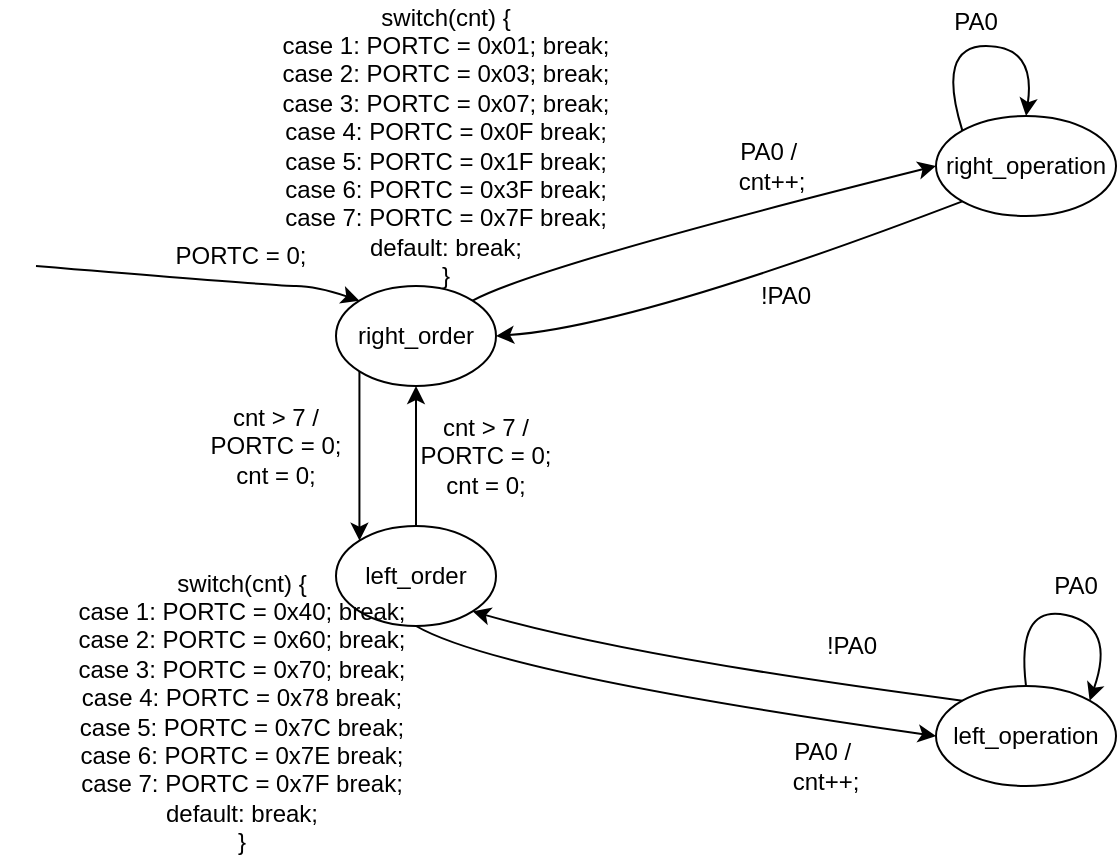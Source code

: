 <mxfile version="12.1.3" type="device" pages="1"><diagram id="JY2GUqm9XLiLKfGF3v6t" name="Page-1"><mxGraphModel dx="1024" dy="531" grid="1" gridSize="10" guides="1" tooltips="1" connect="1" arrows="1" fold="1" page="1" pageScale="1" pageWidth="850" pageHeight="1100" math="0" shadow="0"><root><mxCell id="0"/><mxCell id="1" parent="0"/><mxCell id="bTanN-qgIon-xMM-TcBs-7" style="edgeStyle=orthogonalEdgeStyle;rounded=0;orthogonalLoop=1;jettySize=auto;html=1;exitX=0;exitY=1;exitDx=0;exitDy=0;entryX=0;entryY=0;entryDx=0;entryDy=0;" parent="1" source="_S2-8XIODJkm6Vg75g4T-1" target="bTanN-qgIon-xMM-TcBs-1" edge="1"><mxGeometry relative="1" as="geometry"/></mxCell><mxCell id="_S2-8XIODJkm6Vg75g4T-1" value="right_order" style="ellipse;whiteSpace=wrap;html=1;" parent="1" vertex="1"><mxGeometry x="200" y="200" width="80" height="50" as="geometry"/></mxCell><mxCell id="_S2-8XIODJkm6Vg75g4T-2" value="" style="curved=1;endArrow=classic;html=1;entryX=0;entryY=0;entryDx=0;entryDy=0;" parent="1" target="_S2-8XIODJkm6Vg75g4T-1" edge="1"><mxGeometry width="50" height="50" relative="1" as="geometry"><mxPoint x="50" y="190" as="sourcePoint"/><mxPoint x="260" y="270" as="targetPoint"/><Array as="points"><mxPoint x="170" y="200"/><mxPoint x="190" y="200"/></Array></mxGeometry></mxCell><mxCell id="bTanN-qgIon-xMM-TcBs-6" style="edgeStyle=orthogonalEdgeStyle;rounded=0;orthogonalLoop=1;jettySize=auto;html=1;exitX=0.5;exitY=0;exitDx=0;exitDy=0;entryX=0.5;entryY=1;entryDx=0;entryDy=0;" parent="1" source="bTanN-qgIon-xMM-TcBs-1" target="_S2-8XIODJkm6Vg75g4T-1" edge="1"><mxGeometry relative="1" as="geometry"/></mxCell><mxCell id="bTanN-qgIon-xMM-TcBs-1" value="left_order" style="ellipse;whiteSpace=wrap;html=1;" parent="1" vertex="1"><mxGeometry x="200" y="320" width="80" height="50" as="geometry"/></mxCell><mxCell id="bTanN-qgIon-xMM-TcBs-2" value="right_operation" style="ellipse;whiteSpace=wrap;html=1;" parent="1" vertex="1"><mxGeometry x="500" y="115" width="90" height="50" as="geometry"/></mxCell><mxCell id="bTanN-qgIon-xMM-TcBs-3" value="left_operation" style="ellipse;whiteSpace=wrap;html=1;" parent="1" vertex="1"><mxGeometry x="500" y="400" width="90" height="50" as="geometry"/></mxCell><mxCell id="bTanN-qgIon-xMM-TcBs-4" value="" style="curved=1;endArrow=classic;html=1;exitX=1;exitY=0;exitDx=0;exitDy=0;entryX=0;entryY=0.5;entryDx=0;entryDy=0;" parent="1" source="_S2-8XIODJkm6Vg75g4T-1" target="bTanN-qgIon-xMM-TcBs-2" edge="1"><mxGeometry width="50" height="50" relative="1" as="geometry"><mxPoint x="310" y="210" as="sourcePoint"/><mxPoint x="360" y="160" as="targetPoint"/><Array as="points"><mxPoint x="300" y="190"/></Array></mxGeometry></mxCell><mxCell id="bTanN-qgIon-xMM-TcBs-5" value="" style="curved=1;endArrow=classic;html=1;entryX=1;entryY=0.5;entryDx=0;entryDy=0;exitX=0;exitY=1;exitDx=0;exitDy=0;" parent="1" source="bTanN-qgIon-xMM-TcBs-2" target="_S2-8XIODJkm6Vg75g4T-1" edge="1"><mxGeometry width="50" height="50" relative="1" as="geometry"><mxPoint x="300" y="310" as="sourcePoint"/><mxPoint x="350" y="260" as="targetPoint"/><Array as="points"><mxPoint x="350" y="220"/></Array></mxGeometry></mxCell><mxCell id="bTanN-qgIon-xMM-TcBs-8" value="cnt &amp;gt; 7 / PORTC = 0;&lt;br&gt;cnt = 0;" style="text;html=1;strokeColor=none;fillColor=none;align=center;verticalAlign=middle;whiteSpace=wrap;rounded=0;" parent="1" vertex="1"><mxGeometry x="135" y="270" width="70" height="20" as="geometry"/></mxCell><mxCell id="bTanN-qgIon-xMM-TcBs-11" value="" style="curved=1;endArrow=classic;html=1;entryX=1;entryY=1;entryDx=0;entryDy=0;exitX=0;exitY=0;exitDx=0;exitDy=0;" parent="1" source="bTanN-qgIon-xMM-TcBs-3" target="bTanN-qgIon-xMM-TcBs-1" edge="1"><mxGeometry width="50" height="50" relative="1" as="geometry"><mxPoint x="373.18" y="348.678" as="sourcePoint"/><mxPoint x="280" y="391" as="targetPoint"/><Array as="points"><mxPoint x="350" y="386"/></Array></mxGeometry></mxCell><mxCell id="bTanN-qgIon-xMM-TcBs-12" value="" style="curved=1;endArrow=classic;html=1;exitX=0.5;exitY=1;exitDx=0;exitDy=0;entryX=0;entryY=0.5;entryDx=0;entryDy=0;" parent="1" source="bTanN-qgIon-xMM-TcBs-1" target="bTanN-qgIon-xMM-TcBs-3" edge="1"><mxGeometry width="50" height="50" relative="1" as="geometry"><mxPoint x="249.784" y="411.322" as="sourcePoint"/><mxPoint x="341.5" y="369" as="targetPoint"/><Array as="points"><mxPoint x="281.5" y="394"/></Array></mxGeometry></mxCell><mxCell id="bTanN-qgIon-xMM-TcBs-13" value="PA0 /&amp;nbsp;&lt;br&gt;cnt++;" style="text;html=1;strokeColor=none;fillColor=none;align=center;verticalAlign=middle;whiteSpace=wrap;rounded=0;" parent="1" vertex="1"><mxGeometry x="397.5" y="130" width="40" height="20" as="geometry"/></mxCell><mxCell id="bTanN-qgIon-xMM-TcBs-14" value="!PA0" style="text;html=1;strokeColor=none;fillColor=none;align=center;verticalAlign=middle;whiteSpace=wrap;rounded=0;" parent="1" vertex="1"><mxGeometry x="405" y="195" width="40" height="20" as="geometry"/></mxCell><mxCell id="bTanN-qgIon-xMM-TcBs-16" value="cnt &amp;gt; 7 / PORTC = 0;&lt;br&gt;cnt = 0;" style="text;html=1;strokeColor=none;fillColor=none;align=center;verticalAlign=middle;whiteSpace=wrap;rounded=0;" parent="1" vertex="1"><mxGeometry x="240" y="275" width="70" height="20" as="geometry"/></mxCell><mxCell id="bTanN-qgIon-xMM-TcBs-17" value="PORTC = 0;" style="text;html=1;strokeColor=none;fillColor=none;align=center;verticalAlign=middle;whiteSpace=wrap;rounded=0;" parent="1" vertex="1"><mxGeometry x="115" y="175" width="75" height="20" as="geometry"/></mxCell><mxCell id="bTanN-qgIon-xMM-TcBs-19" value="switch(cnt) {&lt;br&gt;case 1: PORTC = 0x01; break;&lt;br&gt;case 2: PORTC = 0x03; break;&lt;br&gt;case 3: PORTC = 0x07; break;&lt;br&gt;case 4: PORTC = 0x0F break;&lt;br&gt;case 5: PORTC = 0x1F break;&lt;br&gt;case 6: PORTC = 0x3F break;&lt;br&gt;case 7: PORTC = 0x7F break;&lt;br&gt;default: break;&lt;br&gt;}" style="text;html=1;strokeColor=none;fillColor=none;align=center;verticalAlign=middle;whiteSpace=wrap;rounded=0;" parent="1" vertex="1"><mxGeometry x="135" y="77.5" width="240" height="105" as="geometry"/></mxCell><mxCell id="bTanN-qgIon-xMM-TcBs-21" value="PA0 /&amp;nbsp;&lt;br&gt;cnt++;" style="text;html=1;strokeColor=none;fillColor=none;align=center;verticalAlign=middle;whiteSpace=wrap;rounded=0;" parent="1" vertex="1"><mxGeometry x="425" y="430" width="40" height="20" as="geometry"/></mxCell><mxCell id="bTanN-qgIon-xMM-TcBs-22" value="!PA0" style="text;html=1;strokeColor=none;fillColor=none;align=center;verticalAlign=middle;whiteSpace=wrap;rounded=0;" parent="1" vertex="1"><mxGeometry x="437.5" y="370" width="40" height="20" as="geometry"/></mxCell><mxCell id="bTanN-qgIon-xMM-TcBs-23" value="switch(cnt) {&lt;br&gt;case 1: PORTC = 0x40; break;&lt;br&gt;case 2: PORTC = 0x60; break;&lt;br&gt;case 3: PORTC = 0x70; break;&lt;br&gt;case 4: PORTC = 0x78 break;&lt;br&gt;case 5: PORTC = 0x7C break;&lt;br&gt;case 6: PORTC = 0x7E break;&lt;br&gt;case 7: PORTC = 0x7F break;&lt;br&gt;default: break;&lt;br&gt;}" style="text;html=1;strokeColor=none;fillColor=none;align=center;verticalAlign=middle;whiteSpace=wrap;rounded=0;" parent="1" vertex="1"><mxGeometry x="32.5" y="360" width="240" height="105" as="geometry"/></mxCell><mxCell id="ijVW0_bbHSfZF1umZf-7-1" value="" style="curved=1;endArrow=classic;html=1;exitX=0;exitY=0;exitDx=0;exitDy=0;entryX=0.5;entryY=0;entryDx=0;entryDy=0;" edge="1" parent="1" source="bTanN-qgIon-xMM-TcBs-2" target="bTanN-qgIon-xMM-TcBs-2"><mxGeometry width="50" height="50" relative="1" as="geometry"><mxPoint x="510" y="100" as="sourcePoint"/><mxPoint x="560" y="50" as="targetPoint"/><Array as="points"><mxPoint x="500" y="80"/><mxPoint x="550" y="80"/></Array></mxGeometry></mxCell><mxCell id="ijVW0_bbHSfZF1umZf-7-2" value="PA0" style="text;html=1;strokeColor=none;fillColor=none;align=center;verticalAlign=middle;whiteSpace=wrap;rounded=0;" vertex="1" parent="1"><mxGeometry x="500" y="57.5" width="40" height="20" as="geometry"/></mxCell><mxCell id="ijVW0_bbHSfZF1umZf-7-3" value="" style="curved=1;endArrow=classic;html=1;exitX=0.5;exitY=0;exitDx=0;exitDy=0;entryX=1;entryY=0;entryDx=0;entryDy=0;" edge="1" parent="1" source="bTanN-qgIon-xMM-TcBs-3" target="bTanN-qgIon-xMM-TcBs-3"><mxGeometry width="50" height="50" relative="1" as="geometry"><mxPoint x="528.18" y="401.322" as="sourcePoint"/><mxPoint x="560" y="394" as="targetPoint"/><Array as="points"><mxPoint x="540" y="359"/><mxPoint x="590" y="370"/></Array></mxGeometry></mxCell><mxCell id="ijVW0_bbHSfZF1umZf-7-5" value="PA0" style="text;html=1;strokeColor=none;fillColor=none;align=center;verticalAlign=middle;whiteSpace=wrap;rounded=0;" vertex="1" parent="1"><mxGeometry x="550" y="340" width="40" height="20" as="geometry"/></mxCell></root></mxGraphModel></diagram></mxfile>